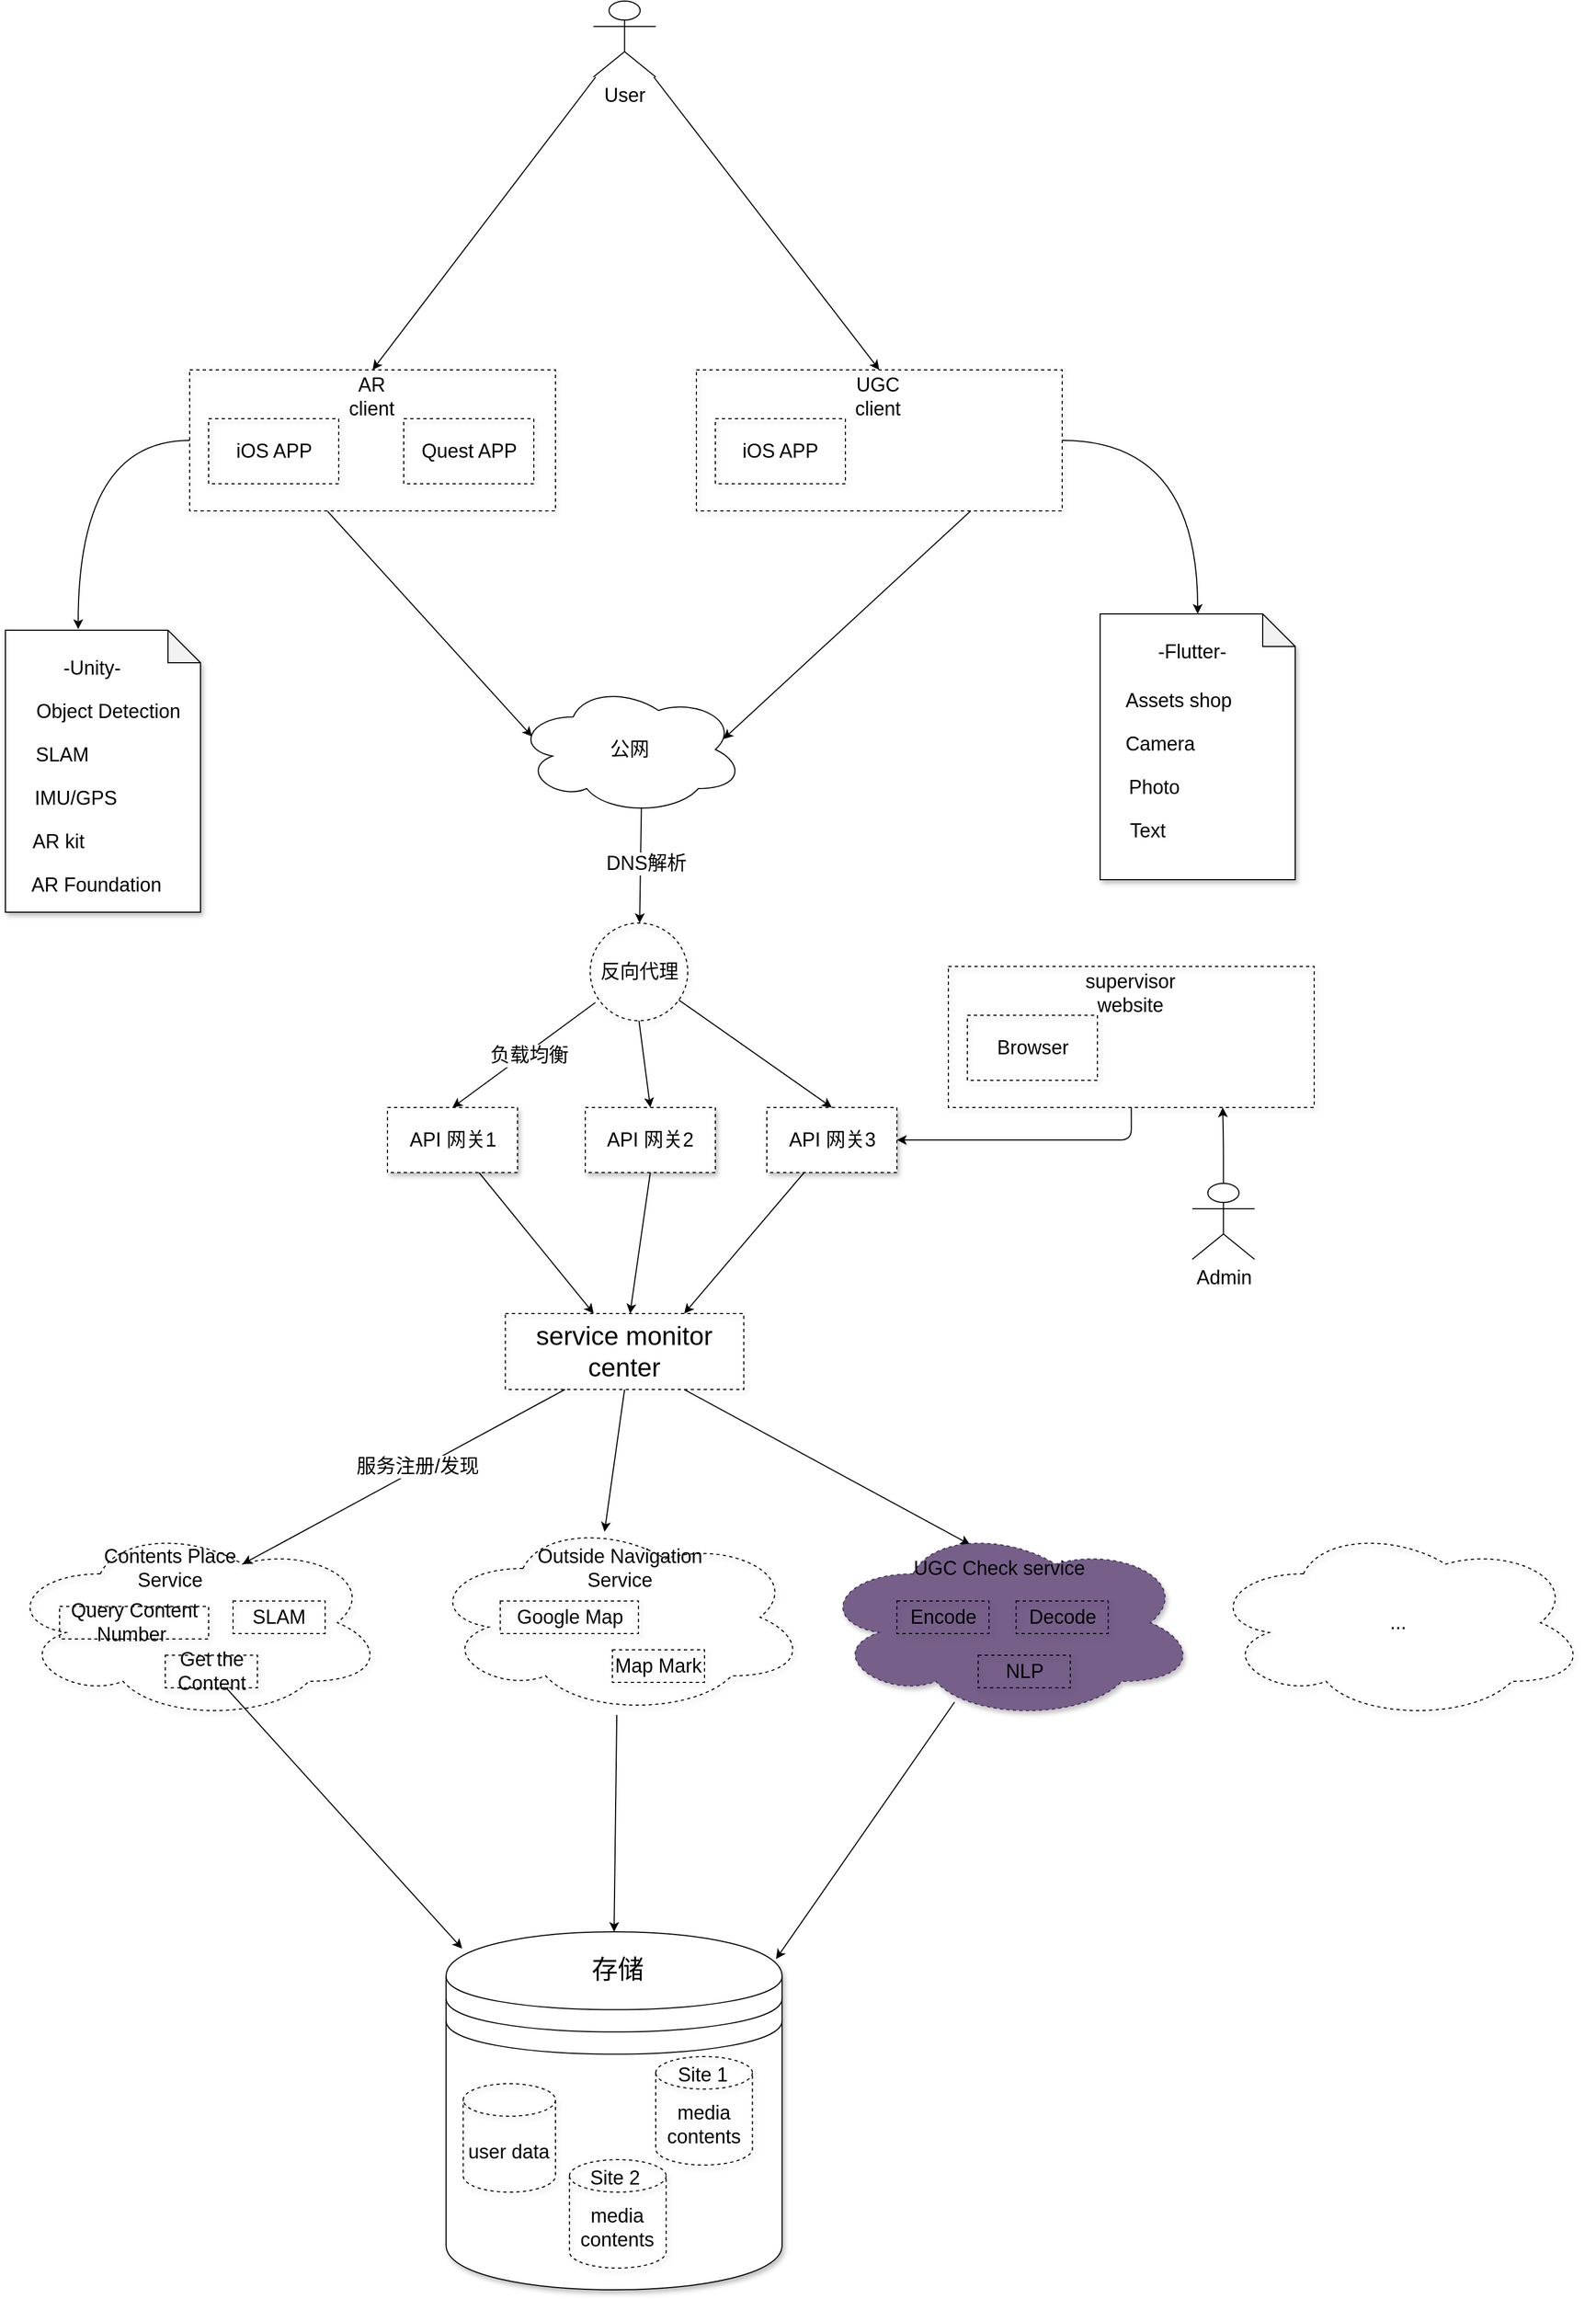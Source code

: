 <mxfile>
    <diagram id="7t8PscA0Z8yVZJpWDt_T" name="Page-1">
        <mxGraphModel dx="2110" dy="-1674" grid="1" gridSize="10" guides="1" tooltips="1" connect="1" arrows="1" fold="0" page="0" pageScale="1" pageWidth="1200" pageHeight="1600" math="0" shadow="0">
            <root>
                <mxCell id="0"/>
                <mxCell id="1" parent="0"/>
                <mxCell id="116" value="" style="shape=datastore;whiteSpace=wrap;html=1;shadow=1;fontSize=18;" vertex="1" parent="1">
                    <mxGeometry x="246.56" y="4810" width="310" height="330" as="geometry"/>
                </mxCell>
                <mxCell id="2" value="" style="ellipse;shape=cloud;whiteSpace=wrap;html=1;shadow=1;dashed=1;strokeColor=default;fontSize=18;fillColor=none;" vertex="1" parent="1">
                    <mxGeometry x="-160" y="4435" width="350" height="180" as="geometry"/>
                </mxCell>
                <mxCell id="120" style="edgeStyle=none;sketch=0;html=1;entryX=0.5;entryY=0;entryDx=0;entryDy=0;fontSize=24;" edge="1" parent="1" source="8" target="116">
                    <mxGeometry relative="1" as="geometry"/>
                </mxCell>
                <mxCell id="8" value="" style="ellipse;shape=cloud;whiteSpace=wrap;html=1;shadow=1;dashed=1;strokeColor=default;fontSize=18;fillColor=none;" vertex="1" parent="1">
                    <mxGeometry x="230" y="4430" width="350" height="180" as="geometry"/>
                </mxCell>
                <mxCell id="54" style="edgeStyle=none;sketch=0;html=1;entryX=0.07;entryY=0.4;entryDx=0;entryDy=0;entryPerimeter=0;fontSize=24;exitX=0.377;exitY=1.003;exitDx=0;exitDy=0;exitPerimeter=0;" edge="1" parent="1" source="10" target="51">
                    <mxGeometry relative="1" as="geometry"/>
                </mxCell>
                <mxCell id="143" style="edgeStyle=orthogonalEdgeStyle;sketch=0;html=1;entryX=0.373;entryY=-0.004;entryDx=0;entryDy=0;entryPerimeter=0;fontSize=18;curved=1;exitX=0;exitY=0.5;exitDx=0;exitDy=0;" edge="1" parent="1" source="10" target="132">
                    <mxGeometry relative="1" as="geometry"/>
                </mxCell>
                <mxCell id="10" value="" style="rounded=0;whiteSpace=wrap;html=1;shadow=1;dashed=1;strokeColor=default;fontSize=18;fillColor=none;" vertex="1" parent="1">
                    <mxGeometry x="10" y="3370" width="337.5" height="130" as="geometry"/>
                </mxCell>
                <mxCell id="11" value="AR client" style="text;html=1;strokeColor=none;fillColor=none;align=center;verticalAlign=middle;whiteSpace=wrap;rounded=0;shadow=1;dashed=1;fontSize=18;" vertex="1" parent="1">
                    <mxGeometry x="147.5" y="3380" width="60" height="30" as="geometry"/>
                </mxCell>
                <mxCell id="12" value="iOS APP" style="rounded=0;whiteSpace=wrap;html=1;shadow=1;dashed=1;strokeColor=default;fontSize=18;fillColor=none;" vertex="1" parent="1">
                    <mxGeometry x="27.5" y="3415" width="120" height="60" as="geometry"/>
                </mxCell>
                <mxCell id="13" value="Quest APP" style="rounded=0;whiteSpace=wrap;html=1;shadow=1;dashed=1;strokeColor=default;fontSize=18;fillColor=none;" vertex="1" parent="1">
                    <mxGeometry x="207.5" y="3415" width="120" height="60" as="geometry"/>
                </mxCell>
                <mxCell id="18" style="html=1;fontSize=18;startArrow=none;startFill=0;endArrow=classic;endFill=1;exitX=0.55;exitY=0.95;exitDx=0;exitDy=0;exitPerimeter=0;" edge="1" parent="1" source="51" target="38">
                    <mxGeometry relative="1" as="geometry">
                        <mxPoint x="180" y="3760" as="sourcePoint"/>
                    </mxGeometry>
                </mxCell>
                <mxCell id="130" value="DNS解析" style="edgeLabel;html=1;align=center;verticalAlign=middle;resizable=0;points=[];fontSize=18;" vertex="1" connectable="0" parent="18">
                    <mxGeometry x="-0.036" y="5" relative="1" as="geometry">
                        <mxPoint as="offset"/>
                    </mxGeometry>
                </mxCell>
                <mxCell id="20" value="Contents Place Service" style="text;html=1;strokeColor=none;fillColor=none;align=center;verticalAlign=middle;whiteSpace=wrap;rounded=0;shadow=1;dashed=1;fontSize=18;" vertex="1" parent="1">
                    <mxGeometry x="-87.5" y="4460" width="157.5" height="30" as="geometry"/>
                </mxCell>
                <mxCell id="23" value="Query Content Number&amp;nbsp;" style="rounded=0;whiteSpace=wrap;html=1;shadow=1;dashed=1;strokeColor=default;fontSize=18;fillColor=none;" vertex="1" parent="1">
                    <mxGeometry x="-110" y="4510" width="137.5" height="30" as="geometry"/>
                </mxCell>
                <mxCell id="24" value="SLAM" style="rounded=0;whiteSpace=wrap;html=1;shadow=1;dashed=1;strokeColor=default;fontSize=18;fillColor=none;" vertex="1" parent="1">
                    <mxGeometry x="50" y="4505" width="85" height="30" as="geometry"/>
                </mxCell>
                <mxCell id="119" style="edgeStyle=none;sketch=0;html=1;fontSize=24;entryX=0.048;entryY=0.047;entryDx=0;entryDy=0;entryPerimeter=0;" edge="1" parent="1" source="25" target="116">
                    <mxGeometry relative="1" as="geometry"/>
                </mxCell>
                <mxCell id="25" value="Get the Content" style="rounded=0;whiteSpace=wrap;html=1;shadow=1;dashed=1;strokeColor=default;fontSize=18;fillColor=none;" vertex="1" parent="1">
                    <mxGeometry x="-12.5" y="4555" width="85" height="30" as="geometry"/>
                </mxCell>
                <mxCell id="26" value="Outside Navigation Service" style="text;html=1;strokeColor=none;fillColor=none;align=center;verticalAlign=middle;whiteSpace=wrap;rounded=0;shadow=1;dashed=1;fontSize=18;" vertex="1" parent="1">
                    <mxGeometry x="312.5" y="4460" width="187.5" height="30" as="geometry"/>
                </mxCell>
                <mxCell id="28" value="Google Map" style="rounded=0;whiteSpace=wrap;html=1;shadow=1;dashed=1;strokeColor=default;fontSize=18;fillColor=none;" vertex="1" parent="1">
                    <mxGeometry x="296.56" y="4505" width="127.5" height="30" as="geometry"/>
                </mxCell>
                <mxCell id="29" value="Map Mark" style="rounded=0;whiteSpace=wrap;html=1;shadow=1;dashed=1;strokeColor=default;fontSize=18;fillColor=none;" vertex="1" parent="1">
                    <mxGeometry x="400" y="4550" width="85" height="30" as="geometry"/>
                </mxCell>
                <mxCell id="78" style="sketch=0;html=1;exitX=0.25;exitY=1;exitDx=0;exitDy=0;entryX=0.625;entryY=0.2;entryDx=0;entryDy=0;entryPerimeter=0;fontSize=24;" edge="1" parent="1" source="34" target="2">
                    <mxGeometry relative="1" as="geometry"/>
                </mxCell>
                <mxCell id="129" value="服务注册/发现" style="edgeLabel;html=1;align=center;verticalAlign=middle;resizable=0;points=[];fontSize=18;" vertex="1" connectable="0" parent="78">
                    <mxGeometry x="-0.093" y="-3" relative="1" as="geometry">
                        <mxPoint as="offset"/>
                    </mxGeometry>
                </mxCell>
                <mxCell id="79" style="edgeStyle=none;sketch=0;html=1;exitX=0.5;exitY=1;exitDx=0;exitDy=0;fontSize=24;entryX=0.465;entryY=0.062;entryDx=0;entryDy=0;entryPerimeter=0;" edge="1" parent="1" source="34" target="8">
                    <mxGeometry relative="1" as="geometry"/>
                </mxCell>
                <mxCell id="80" style="edgeStyle=none;sketch=0;html=1;exitX=0.75;exitY=1;exitDx=0;exitDy=0;entryX=0.4;entryY=0.1;entryDx=0;entryDy=0;entryPerimeter=0;fontSize=24;" edge="1" parent="1" source="34" target="68">
                    <mxGeometry relative="1" as="geometry"/>
                </mxCell>
                <mxCell id="34" value="&lt;font style=&quot;font-size: 24px;&quot;&gt;service monitor center&lt;/font&gt;" style="rounded=0;whiteSpace=wrap;html=1;shadow=1;dashed=1;strokeColor=default;fontSize=18;fillColor=none;" vertex="1" parent="1">
                    <mxGeometry x="301.25" y="4240" width="220" height="70" as="geometry"/>
                </mxCell>
                <mxCell id="58" style="edgeStyle=none;sketch=0;html=1;exitX=0.053;exitY=0.814;exitDx=0;exitDy=0;entryX=0.5;entryY=0;entryDx=0;entryDy=0;fontSize=24;exitPerimeter=0;" edge="1" parent="1" source="38" target="56">
                    <mxGeometry relative="1" as="geometry"/>
                </mxCell>
                <mxCell id="131" value="负载均衡" style="edgeLabel;html=1;align=center;verticalAlign=middle;resizable=0;points=[];fontSize=18;" vertex="1" connectable="0" parent="58">
                    <mxGeometry x="-0.042" y="3" relative="1" as="geometry">
                        <mxPoint as="offset"/>
                    </mxGeometry>
                </mxCell>
                <mxCell id="59" style="edgeStyle=none;sketch=0;html=1;exitX=0.5;exitY=1;exitDx=0;exitDy=0;entryX=0.5;entryY=0;entryDx=0;entryDy=0;fontSize=24;" edge="1" parent="1" source="38" target="55">
                    <mxGeometry relative="1" as="geometry"/>
                </mxCell>
                <mxCell id="113" style="edgeStyle=none;sketch=0;html=1;entryX=0.5;entryY=0;entryDx=0;entryDy=0;fontSize=18;" edge="1" parent="1" source="38" target="112">
                    <mxGeometry relative="1" as="geometry"/>
                </mxCell>
                <mxCell id="38" value="反向代理" style="ellipse;whiteSpace=wrap;html=1;aspect=fixed;shadow=1;dashed=1;strokeColor=default;fontSize=18;fillColor=none;" vertex="1" parent="1">
                    <mxGeometry x="379.53" y="3880" width="90" height="90" as="geometry"/>
                </mxCell>
                <mxCell id="51" value="&lt;span style=&quot;font-size: 18px;&quot;&gt;公网&lt;/span&gt;" style="ellipse;shape=cloud;whiteSpace=wrap;html=1;" vertex="1" parent="1">
                    <mxGeometry x="311.25" y="3660" width="210" height="120" as="geometry"/>
                </mxCell>
                <mxCell id="61" style="edgeStyle=none;sketch=0;html=1;exitX=0.5;exitY=1;exitDx=0;exitDy=0;fontSize=24;" edge="1" parent="1" source="55" target="34">
                    <mxGeometry relative="1" as="geometry"/>
                </mxCell>
                <mxCell id="55" value="API 网关2" style="rounded=0;whiteSpace=wrap;html=1;shadow=1;dashed=1;fontSize=18;" vertex="1" parent="1">
                    <mxGeometry x="375" y="4050" width="120" height="60" as="geometry"/>
                </mxCell>
                <mxCell id="60" style="edgeStyle=none;sketch=0;html=1;fontSize=24;" edge="1" parent="1" source="56" target="34">
                    <mxGeometry relative="1" as="geometry"/>
                </mxCell>
                <mxCell id="56" value="API 网关1" style="rounded=0;whiteSpace=wrap;html=1;shadow=1;dashed=1;fontSize=18;" vertex="1" parent="1">
                    <mxGeometry x="192.5" y="4050" width="120" height="60" as="geometry"/>
                </mxCell>
                <mxCell id="64" value="media contents" style="shape=cylinder3;whiteSpace=wrap;html=1;boundedLbl=1;backgroundOutline=1;size=15;shadow=1;dashed=1;strokeColor=default;fontSize=18;fillColor=none;" vertex="1" parent="1">
                    <mxGeometry x="440" y="4925" width="89.22" height="100" as="geometry"/>
                </mxCell>
                <mxCell id="65" value="user data" style="shape=cylinder3;whiteSpace=wrap;html=1;boundedLbl=1;backgroundOutline=1;size=15;shadow=1;dashed=1;strokeColor=default;fontSize=18;fillColor=none;" vertex="1" parent="1">
                    <mxGeometry x="262.34" y="4950" width="85.16" height="100" as="geometry"/>
                </mxCell>
                <mxCell id="121" style="edgeStyle=none;sketch=0;html=1;entryX=0.982;entryY=0.076;entryDx=0;entryDy=0;entryPerimeter=0;fontSize=24;exitX=0.359;exitY=0.907;exitDx=0;exitDy=0;exitPerimeter=0;" edge="1" parent="1" source="68" target="116">
                    <mxGeometry relative="1" as="geometry"/>
                </mxCell>
                <mxCell id="68" value="" style="ellipse;shape=cloud;whiteSpace=wrap;html=1;shadow=1;dashed=1;strokeColor=#432D57;fontSize=18;fillColor=#76608a;fontColor=#ffffff;" vertex="1" parent="1">
                    <mxGeometry x="590" y="4435" width="350" height="180" as="geometry"/>
                </mxCell>
                <mxCell id="69" value="UGC Check&amp;nbsp;service" style="text;html=1;strokeColor=none;fillColor=none;align=center;verticalAlign=middle;whiteSpace=wrap;rounded=0;shadow=1;dashed=1;fontSize=18;" vertex="1" parent="1">
                    <mxGeometry x="662.5" y="4460" width="187.5" height="30" as="geometry"/>
                </mxCell>
                <mxCell id="70" value="Encode" style="rounded=0;whiteSpace=wrap;html=1;shadow=1;dashed=1;strokeColor=default;fontSize=18;fillColor=none;" vertex="1" parent="1">
                    <mxGeometry x="662.5" y="4505" width="85" height="30" as="geometry"/>
                </mxCell>
                <mxCell id="71" value="Decode" style="rounded=0;whiteSpace=wrap;html=1;shadow=1;dashed=1;strokeColor=default;fontSize=18;fillColor=none;" vertex="1" parent="1">
                    <mxGeometry x="772.5" y="4505" width="85" height="30" as="geometry"/>
                </mxCell>
                <mxCell id="72" value="NLP" style="rounded=0;whiteSpace=wrap;html=1;shadow=1;dashed=1;strokeColor=default;fontSize=18;fillColor=none;" vertex="1" parent="1">
                    <mxGeometry x="737.5" y="4555" width="85" height="30" as="geometry"/>
                </mxCell>
                <mxCell id="104" style="edgeStyle=none;sketch=0;html=1;entryX=0.5;entryY=0;entryDx=0;entryDy=0;fontSize=18;" edge="1" parent="1" source="94" target="97">
                    <mxGeometry relative="1" as="geometry"/>
                </mxCell>
                <mxCell id="106" style="edgeStyle=none;sketch=0;html=1;entryX=0.5;entryY=0;entryDx=0;entryDy=0;fontSize=18;" edge="1" parent="1" source="94" target="10">
                    <mxGeometry relative="1" as="geometry"/>
                </mxCell>
                <mxCell id="94" value="User" style="shape=umlActor;verticalLabelPosition=bottom;verticalAlign=top;html=1;outlineConnect=0;fontSize=18;" vertex="1" parent="1">
                    <mxGeometry x="382.5" y="3030" width="57.5" height="70" as="geometry"/>
                </mxCell>
                <mxCell id="111" style="edgeStyle=none;sketch=0;html=1;entryX=0.91;entryY=0.42;entryDx=0;entryDy=0;entryPerimeter=0;fontSize=18;exitX=0.75;exitY=1;exitDx=0;exitDy=0;" edge="1" parent="1" source="97" target="51">
                    <mxGeometry relative="1" as="geometry"/>
                </mxCell>
                <mxCell id="151" style="edgeStyle=orthogonalEdgeStyle;curved=1;sketch=0;html=1;fontSize=18;" edge="1" parent="1" source="97" target="144">
                    <mxGeometry relative="1" as="geometry"/>
                </mxCell>
                <mxCell id="97" value="" style="rounded=0;whiteSpace=wrap;html=1;shadow=1;dashed=1;strokeColor=default;fontSize=18;fillColor=none;" vertex="1" parent="1">
                    <mxGeometry x="477.5" y="3370" width="337.5" height="130" as="geometry"/>
                </mxCell>
                <mxCell id="98" value="UGC&lt;br&gt;client" style="text;html=1;strokeColor=none;fillColor=none;align=center;verticalAlign=middle;whiteSpace=wrap;rounded=0;shadow=1;dashed=1;fontSize=18;" vertex="1" parent="1">
                    <mxGeometry x="615" y="3380" width="60" height="30" as="geometry"/>
                </mxCell>
                <mxCell id="99" value="iOS APP" style="rounded=0;whiteSpace=wrap;html=1;shadow=1;dashed=1;strokeColor=default;fontSize=18;fillColor=none;" vertex="1" parent="1">
                    <mxGeometry x="495" y="3415" width="120" height="60" as="geometry"/>
                </mxCell>
                <mxCell id="114" style="edgeStyle=none;sketch=0;html=1;entryX=0.75;entryY=0;entryDx=0;entryDy=0;fontSize=18;" edge="1" parent="1" source="112" target="34">
                    <mxGeometry relative="1" as="geometry"/>
                </mxCell>
                <mxCell id="112" value="API 网关3" style="rounded=0;whiteSpace=wrap;html=1;shadow=1;dashed=1;fontSize=18;" vertex="1" parent="1">
                    <mxGeometry x="542.5" y="4050" width="120" height="60" as="geometry"/>
                </mxCell>
                <mxCell id="118" value="&lt;span style=&quot;font-size: 24px;&quot;&gt;存储&lt;/span&gt;" style="text;html=1;strokeColor=none;fillColor=none;align=center;verticalAlign=middle;whiteSpace=wrap;rounded=0;shadow=1;fontSize=18;" vertex="1" parent="1">
                    <mxGeometry x="339.77" y="4830" width="130.47" height="30" as="geometry"/>
                </mxCell>
                <mxCell id="122" value="media contents" style="shape=cylinder3;whiteSpace=wrap;html=1;boundedLbl=1;backgroundOutline=1;size=15;shadow=1;dashed=1;strokeColor=default;fontSize=18;fillColor=none;" vertex="1" parent="1">
                    <mxGeometry x="360.39" y="5020" width="89.22" height="100" as="geometry"/>
                </mxCell>
                <mxCell id="123" value="&lt;font style=&quot;font-size: 18px;&quot;&gt;Site 1&lt;/font&gt;" style="text;html=1;strokeColor=none;fillColor=none;align=center;verticalAlign=middle;whiteSpace=wrap;rounded=0;shadow=1;fontSize=24;" vertex="1" parent="1">
                    <mxGeometry x="445.86" y="4925" width="75.39" height="30" as="geometry"/>
                </mxCell>
                <mxCell id="124" value="&lt;font style=&quot;font-size: 18px;&quot;&gt;Site 2&lt;/font&gt;" style="text;html=1;strokeColor=none;fillColor=none;align=center;verticalAlign=middle;whiteSpace=wrap;rounded=0;shadow=1;fontSize=24;" vertex="1" parent="1">
                    <mxGeometry x="364.61" y="5020" width="75.39" height="30" as="geometry"/>
                </mxCell>
                <mxCell id="128" value="..." style="ellipse;shape=cloud;whiteSpace=wrap;html=1;shadow=1;dashed=1;strokeColor=default;fontSize=18;fillColor=none;" vertex="1" parent="1">
                    <mxGeometry x="950" y="4435" width="350" height="180" as="geometry"/>
                </mxCell>
                <mxCell id="132" value="" style="shape=note;whiteSpace=wrap;html=1;backgroundOutline=1;darkOpacity=0.05;shadow=1;fontSize=18;" vertex="1" parent="1">
                    <mxGeometry x="-160" y="3610" width="180" height="260" as="geometry"/>
                </mxCell>
                <mxCell id="134" value="-Unity-" style="text;html=1;strokeColor=none;fillColor=none;align=center;verticalAlign=middle;whiteSpace=wrap;rounded=0;shadow=1;fontSize=18;" vertex="1" parent="1">
                    <mxGeometry x="-110" y="3630" width="60" height="30" as="geometry"/>
                </mxCell>
                <mxCell id="137" value="Object Detection" style="text;html=1;strokeColor=none;fillColor=none;align=center;verticalAlign=middle;whiteSpace=wrap;rounded=0;shadow=1;fontSize=18;" vertex="1" parent="1">
                    <mxGeometry x="-140" y="3670" width="150" height="30" as="geometry"/>
                </mxCell>
                <mxCell id="138" value="SLAM" style="text;html=1;strokeColor=none;fillColor=none;align=center;verticalAlign=middle;whiteSpace=wrap;rounded=0;shadow=1;fontSize=18;" vertex="1" parent="1">
                    <mxGeometry x="-145" y="3710" width="75" height="30" as="geometry"/>
                </mxCell>
                <mxCell id="139" value="IMU/GPS" style="text;html=1;strokeColor=none;fillColor=none;align=center;verticalAlign=middle;whiteSpace=wrap;rounded=0;shadow=1;fontSize=18;" vertex="1" parent="1">
                    <mxGeometry x="-120" y="3750" width="50" height="30" as="geometry"/>
                </mxCell>
                <mxCell id="140" value="AR kit" style="text;html=1;strokeColor=none;fillColor=none;align=center;verticalAlign=middle;whiteSpace=wrap;rounded=0;shadow=1;fontSize=18;" vertex="1" parent="1">
                    <mxGeometry x="-140" y="3790" width="57.5" height="30" as="geometry"/>
                </mxCell>
                <mxCell id="141" value="AR Foundation" style="text;html=1;strokeColor=none;fillColor=none;align=center;verticalAlign=middle;whiteSpace=wrap;rounded=0;shadow=1;fontSize=18;" vertex="1" parent="1">
                    <mxGeometry x="-140" y="3830" width="127.5" height="30" as="geometry"/>
                </mxCell>
                <mxCell id="144" value="" style="shape=note;whiteSpace=wrap;html=1;backgroundOutline=1;darkOpacity=0.05;shadow=1;fontSize=18;" vertex="1" parent="1">
                    <mxGeometry x="850" y="3595" width="180" height="245" as="geometry"/>
                </mxCell>
                <mxCell id="145" value="-Flutter-" style="text;html=1;strokeColor=none;fillColor=none;align=center;verticalAlign=middle;whiteSpace=wrap;rounded=0;shadow=1;fontSize=18;" vertex="1" parent="1">
                    <mxGeometry x="900" y="3615" width="70" height="30" as="geometry"/>
                </mxCell>
                <mxCell id="146" value="Assets shop" style="text;html=1;strokeColor=none;fillColor=none;align=center;verticalAlign=middle;whiteSpace=wrap;rounded=0;shadow=1;fontSize=18;" vertex="1" parent="1">
                    <mxGeometry x="865" y="3660" width="115" height="30" as="geometry"/>
                </mxCell>
                <mxCell id="147" value="Camera" style="text;html=1;strokeColor=none;fillColor=none;align=center;verticalAlign=middle;whiteSpace=wrap;rounded=0;shadow=1;fontSize=18;" vertex="1" parent="1">
                    <mxGeometry x="857.5" y="3700" width="95" height="30" as="geometry"/>
                </mxCell>
                <mxCell id="148" value="Photo" style="text;html=1;strokeColor=none;fillColor=none;align=center;verticalAlign=middle;whiteSpace=wrap;rounded=0;shadow=1;fontSize=18;" vertex="1" parent="1">
                    <mxGeometry x="865" y="3740" width="70" height="30" as="geometry"/>
                </mxCell>
                <mxCell id="149" value="Text" style="text;html=1;strokeColor=none;fillColor=none;align=center;verticalAlign=middle;whiteSpace=wrap;rounded=0;shadow=1;fontSize=18;" vertex="1" parent="1">
                    <mxGeometry x="865" y="3780" width="57.5" height="30" as="geometry"/>
                </mxCell>
                <mxCell id="162" style="edgeStyle=orthogonalEdgeStyle;sketch=0;html=1;fontSize=18;entryX=0.75;entryY=1;entryDx=0;entryDy=0;" edge="1" parent="1" source="154" target="155">
                    <mxGeometry relative="1" as="geometry">
                        <mxPoint x="963.75" y="4060" as="targetPoint"/>
                    </mxGeometry>
                </mxCell>
                <mxCell id="154" value="Admin" style="shape=umlActor;verticalLabelPosition=bottom;verticalAlign=top;html=1;outlineConnect=0;fontSize=18;" vertex="1" parent="1">
                    <mxGeometry x="935" y="4120" width="57.5" height="70" as="geometry"/>
                </mxCell>
                <mxCell id="161" style="edgeStyle=orthogonalEdgeStyle;sketch=0;html=1;entryX=1;entryY=0.5;entryDx=0;entryDy=0;fontSize=18;exitX=0.5;exitY=1;exitDx=0;exitDy=0;" edge="1" parent="1" source="155" target="112">
                    <mxGeometry relative="1" as="geometry">
                        <Array as="points">
                            <mxPoint x="879" y="4080"/>
                        </Array>
                    </mxGeometry>
                </mxCell>
                <mxCell id="155" value="" style="rounded=0;whiteSpace=wrap;html=1;shadow=1;dashed=1;strokeColor=default;fontSize=18;fillColor=none;" vertex="1" parent="1">
                    <mxGeometry x="710" y="3920" width="337.5" height="130" as="geometry"/>
                </mxCell>
                <mxCell id="156" value="supervisor website" style="text;html=1;strokeColor=none;fillColor=none;align=center;verticalAlign=middle;whiteSpace=wrap;rounded=0;shadow=1;dashed=1;fontSize=18;" vertex="1" parent="1">
                    <mxGeometry x="847.5" y="3930" width="60" height="30" as="geometry"/>
                </mxCell>
                <mxCell id="157" value="Browser" style="rounded=0;whiteSpace=wrap;html=1;shadow=1;dashed=1;strokeColor=default;fontSize=18;fillColor=none;" vertex="1" parent="1">
                    <mxGeometry x="727.5" y="3965" width="120" height="60" as="geometry"/>
                </mxCell>
            </root>
        </mxGraphModel>
    </diagram>
</mxfile>